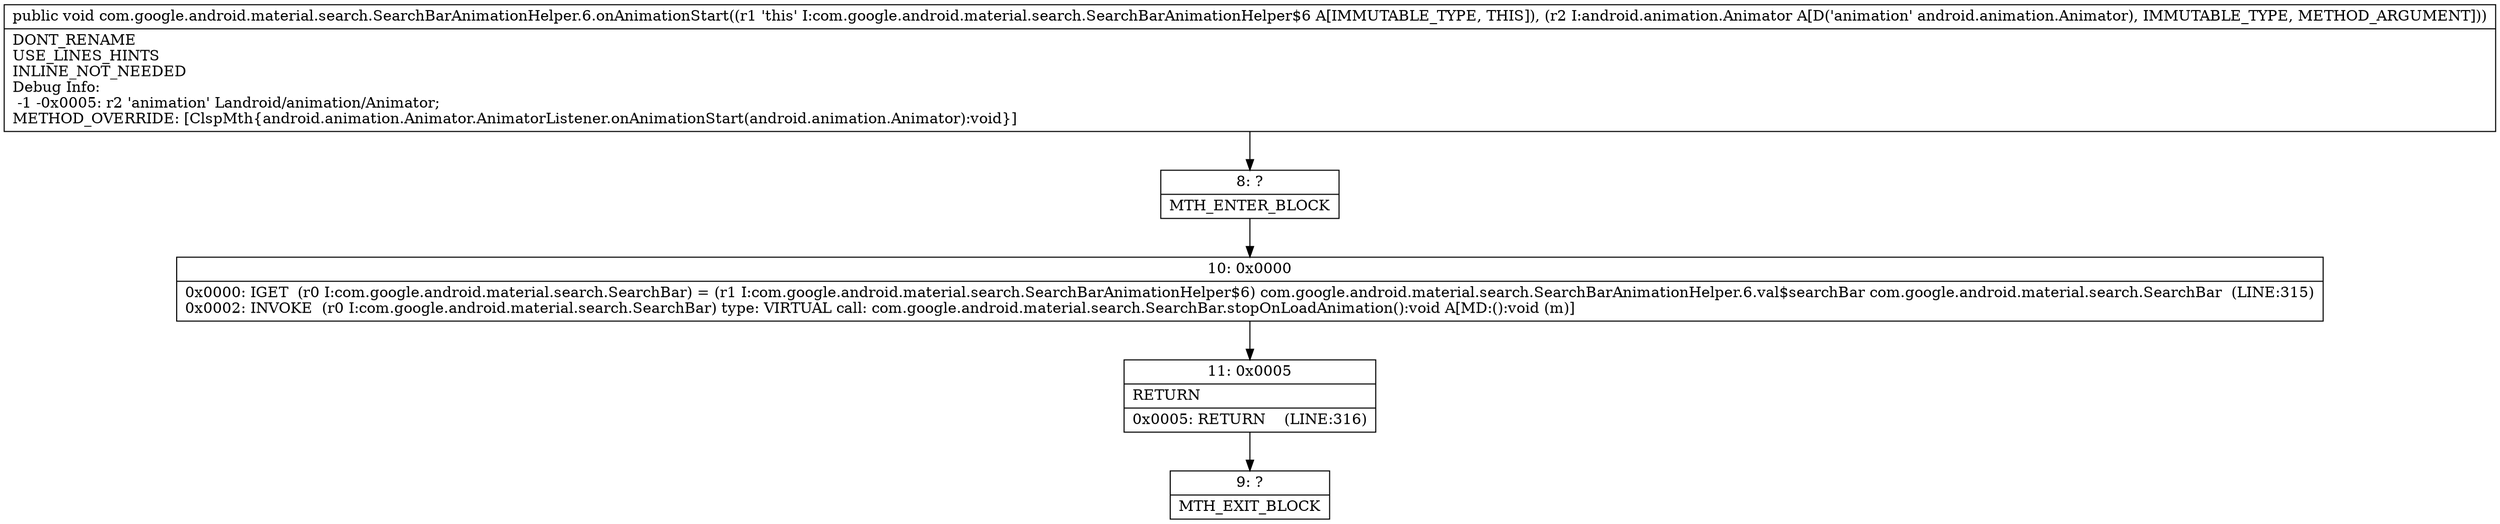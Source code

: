digraph "CFG forcom.google.android.material.search.SearchBarAnimationHelper.6.onAnimationStart(Landroid\/animation\/Animator;)V" {
Node_8 [shape=record,label="{8\:\ ?|MTH_ENTER_BLOCK\l}"];
Node_10 [shape=record,label="{10\:\ 0x0000|0x0000: IGET  (r0 I:com.google.android.material.search.SearchBar) = (r1 I:com.google.android.material.search.SearchBarAnimationHelper$6) com.google.android.material.search.SearchBarAnimationHelper.6.val$searchBar com.google.android.material.search.SearchBar  (LINE:315)\l0x0002: INVOKE  (r0 I:com.google.android.material.search.SearchBar) type: VIRTUAL call: com.google.android.material.search.SearchBar.stopOnLoadAnimation():void A[MD:():void (m)]\l}"];
Node_11 [shape=record,label="{11\:\ 0x0005|RETURN\l|0x0005: RETURN    (LINE:316)\l}"];
Node_9 [shape=record,label="{9\:\ ?|MTH_EXIT_BLOCK\l}"];
MethodNode[shape=record,label="{public void com.google.android.material.search.SearchBarAnimationHelper.6.onAnimationStart((r1 'this' I:com.google.android.material.search.SearchBarAnimationHelper$6 A[IMMUTABLE_TYPE, THIS]), (r2 I:android.animation.Animator A[D('animation' android.animation.Animator), IMMUTABLE_TYPE, METHOD_ARGUMENT]))  | DONT_RENAME\lUSE_LINES_HINTS\lINLINE_NOT_NEEDED\lDebug Info:\l  \-1 \-0x0005: r2 'animation' Landroid\/animation\/Animator;\lMETHOD_OVERRIDE: [ClspMth\{android.animation.Animator.AnimatorListener.onAnimationStart(android.animation.Animator):void\}]\l}"];
MethodNode -> Node_8;Node_8 -> Node_10;
Node_10 -> Node_11;
Node_11 -> Node_9;
}

